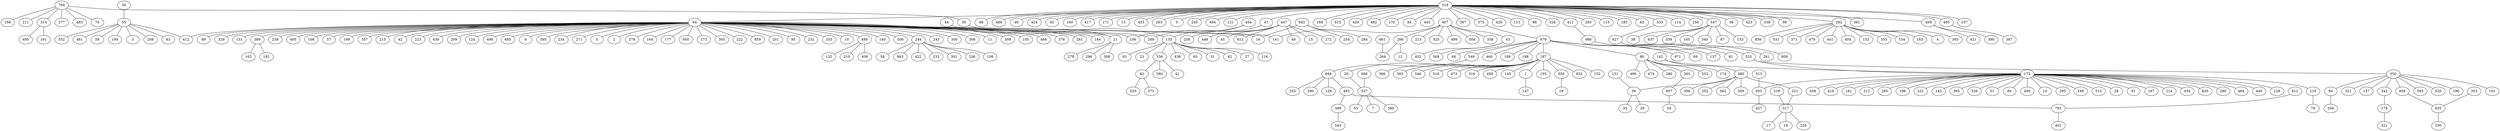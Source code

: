graph {1 [label="318" level=1];
2 [label="547" level=1];
37 [label="114" level=1];
52 [label="256" level=1];
4 [label="282" level=1];
40 [label="36" level=3];
49 [label="423" level=3];
16 [label="338" level=2];
41 [label="96" level=1];
54 [label="47" level=1];
5 [label="361" level=2];
6 [label="409" level=1];
7 [label="485" level=3];
48 [label="107" level=1];
19 [label="48" level=2];
24 [label="486" level=2];
21 [label="40" level=2];
59 [label="424" level=1];
9 [label="82" level=1];
3 [label="64" level=1];
50 [label="160" level=1];
31 [label="417" level=2];
60 [label="171" level=3];
43 [label="13" level=1];
56 [label="455" level=2];
26 [label="263" level=2];
14 [label="5" level=1];
27 [label="245" level=2];
17 [label="494" level=1];
28 [label="121" level=1];
55 [label="169" level=1];
29 [label="615" level=2];
30 [label="420" level=1];
25 [label="482" level=2];
42 [label="170" level=1];
11 [label="84" level=1];
57 [label="443" level=2];
45 [label="375" level=1];
35 [label="367" level=1];
46 [label="411" level=1];
47 [label="426" level=2];
32 [label="113" level=1];
20 [label="86" level=1];
58 [label="326" level=3];
23 [label="333" level=1];
51 [label="283" level=1];
15 [label="115" level=1];
36 [label="183" level=1];
44 [label="83" level=1];
63 [label="165" level=1];
68 [label="340" level=1];
67 [label="87" level=1];
66 [label="133" level=1];
65 [label="38" level=2];
64 [label="437" level=3];
61 [label="339" level=2];
69 [label="679" level=1];
70 [label="187" level=1];
71 [label="80" level=1];
79 [label="971" level=1];
82 [label="69" level=2];
75 [label="137" level=1];
77 [label="81" level=1];
72 [label="533" level=1];
73 [label="68" level=2];
83 [label="549" level=1];
76 [label="460" level=2];
80 [label="189" level=2];
74 [label="188" level=3];
281 [label="142" level=1];
337 [label="172" level=1];
273 [label="480" level=1];
85 [label="764" level=1];
89 [label="483" level=3];
88 [label="74" level=1];
86 [label="168" level=2];
92 [label="211" level=1];
90 [label="314" level=1];
93 [label="30" level=1];
94 [label="377" level=1];
95 [label="135" level=1];
96 [label="336" level=1];
103 [label="438" level=1];
109 [label="65" level=1];
101 [label="31" level=2];
104 [label="62" level=1];
108 [label="27" level=2];
111 [label="116" level=1];
98 [label="93" level=1];
99 [label="23" level=1];
262 [label="932" level=1];
292 [label="490" level=3];
123 [label="350" level=1];
128 [label="320" level=2];
129 [label="180" level=1];
139 [label="191" level=2];
125 [label="94" level=2];
131 [label="342" level=2];
126 [label="351" level=2];
143 [label="157" level=2];
134 [label="936" level=3];
136 [label="593" level=3];
338 [label="513" level=2];
336 [label="655" level=2];
193 [label="243" level=2];
394 [label="393" level=1];
194 [label="11" level=2];
417 [label="44" level=1];
122 [label="21" level=1];
340 [label="219" level=3];
519 [label="458" level=2];
522 [label="419" level=1];
517 [label="181" level=2];
494 [label="212" level=1];
506 [label="285" level=1];
492 [label="166" level=1];
493 [label="231" level=2];
514 [label="143" level=2];
507 [label="365" level=1];
499 [label="526" level=2];
486 [label="51" level=2];
497 [label="60" level=2];
483 [label="450" level=2];
515 [label="14" level=1];
504 [label="295" level=1];
503 [label="249" level=1];
500 [label="515" level=3];
509 [label="28" level=1];
512 [label="61" level=2];
525 [label="167" level=2];
528 [label="214" level=2];
502 [label="434" level=1];
516 [label="820" level=1];
487 [label="280" level=1];
518 [label="464" level=2];
488 [label="440" level=2];
513 [label="128" level=1];
237 [label="309" level=3];
218 [label="105" level=1];
310 [label="151" level=3];
274 [label="39" level=2];
145 [label="92" level=2];
147 [label="560" level=2];
151 [label="41" level=1];
548 [label="56" level=2];
536 [label="55" level=1];
219 [label="466" level=2];
231 [label="376" level=2];
597 [label="390" level=2];
264 [label="152" level=2];
254 [label="1" level=2];
255 [label="550" level=2];
257 [label="366" level=1];
256 [label="363" level=2];
267 [label="546" level=1];
260 [label="518" level=2];
258 [label="473" level=1];
259 [label="316" level=2];
272 [label="459" level=2];
271 [label="145" level=2];
265 [label="20" level=2];
261 [label="155" level=2];
276 [label="509" level=2];
275 [label="356" level=2];
277 [label="221" level=1];
283 [label="252" level=1];
279 [label="362" level=2];
284 [label="474" level=1];
288 [label="286" level=3];
296 [label="303" level=1];
293 [label="253" level=3];
294 [label="174" level=2];
152 [label="489" level=1];
301 [label="408" level=2];
302 [label="132" level=2];
299 [label="210" level=1];
694 [label="986" level=2];
695 [label="261" level=2];
541 [label="194" level=3];
204 [label="140" level=3];
112 [label="694" level=1];
113 [label="129" level=1];
115 [label="255" level=2];
114 [label="290" level=1];
120 [label="493" level=1];
306 [label="29" level=2];
307 [label="35" level=2];
196 [label="506" level=2];
153 [label="244" level=1];
325 [label="301" level=1];
329 [label="236" level=2];
330 [label="158" level=2];
335 [label="58" level=1];
333 [label="963" level=3];
328 [label="422" level=3];
331 [label="233" level=2];
871 [label="612" level=2];
868 [label="791" level=2];
341 [label="79" level=3];
342 [label="454" level=2];
182 [label="106" level=1];
343 [label="258" level=2];
348 [label="373" level=3];
344 [label="520" level=2];
355 [label="447" level=2];
367 [label="15" level=2];
374 [label="272" level=2];
370 [label="448" level=3];
369 [label="45" level=2];
376 [label="812" level=2];
188 [label="269" level=1];
360 [label="46" level=2];
539 [label="3" level=2];
863 [label="807" level=2];
975 [label="54" level=2];
377 [label="627" level=2];
379 [label="809" level=2];
380 [label="642" level=1];
381 [label="254" level=1];
181 [label="16" level=1];
382 [label="284" level=3];
198 [label="300" level=2];
545 [label="208" level=2];
388 [label="856" level=2];
405 [label="531" level=2];
389 [label="371" level=1];
397 [label="478" level=3];
398 [label="441" level=2];
400 [label="404" level=1];
390 [label="153" level=2];
407 [label="355" level=2];
401 [label="154" level=2];
399 [label="163" level=2];
387 [label="4" level=1];
413 [label="308" level=3];
411 [label="278" level=2];
428 [label="296" level=2];
830 [label="368" level=2];
461 [label="537" level=2];
171 [label="306" level=2];
443 [label="179" level=2];
453 [label="321" level=2];
462 [label="407" level=2];
471 [label="358" level=2];
463 [label="266" level=2];
464 [label="43" level=3];
473 [label="213" level=2];
467 [label="525" level=3];
474 [label="499" level=2];
248 [label="141" level=1];
477 [label="504" level=3];
478 [label="147" level=2];
184 [label="281" level=2];
544 [label="63" level=1];
546 [label="552" level=3];
547 [label="481" level=3];
216 [label="412" level=1];
542 [label="59" level=2];
228 [label="184" level=2];
155 [label="89" level=2];
224 [label="329" level=1];
683 [label="661" level=3];
615 [label="264" level=3];
591 [label="206" level=2];
599 [label="421" level=2];
601 [label="387" level=3];
173 [label="131" level=2];
156 [label="389" level=2];
608 [label="182" level=2];
604 [label="162" level=2];
247 [label="238" level=3];
617 [label="12" level=2];
174 [label="405" level=1];
629 [label="399" level=3];
628 [label="543" level=3];
251 [label="108" level=3];
631 [label="569" level=3];
632 [label="452" level=3];
633 [label="19" level=2];
175 [label="57" level=2];
172 [label="199" level=2];
230 [label="357" level=2];
232 [label="215" level=1];
203 [label="42" level=2];
179 [label="223" level=2];
199 [label="430" level=2];
160 [label="209" level=1];
244 [label="124" level=3];
205 [label="498" level=1];
192 [label="685" level=2];
236 [label="6" level=1];
183 [label="395" level=3];
239 [label="234" level=2];
243 [label="271" level=2];
163 [label="0" level=3];
210 [label="2" level=1];
186 [label="379" level=2];
164 [label="164" level=2];
185 [label="177" level=2];
209 [label="950" level=3];
187 [label="173" level=1];
249 [label="305" level=2];
213 [label="222" level=2];
189 [label="859" level=2];
206 [label="201" level=2];
252 [label="95" level=2];
168 [label="232" level=1];
169 [label="103" level=2];
191 [label="10" level=2];
949 [label="7" level=2];
875 [label="380" level=3];
314 [label="218" level=2];
304 [label="317" level=1];
947 [label="161" level=3];
886 [label="353" level=3];
889 [label="935" level=3];
319 [label="226" level=2];
715 [label="53" level=3];
339 [label="427" level=2];
954 [label="495" level=1];
872 [label="401" level=2];
313 [label="17" level=1];
323 [label="18" level=2];
915 [label="100" level=3];
1 -- 2;
1 -- 37;
1 -- 52;
1 -- 4;
1 -- 40;
1 -- 49;
1 -- 16;
1 -- 41;
1 -- 54;
1 -- 5;
1 -- 6;
1 -- 7;
1 -- 48;
1 -- 19;
1 -- 24;
1 -- 21;
1 -- 59;
1 -- 9;
1 -- 3;
1 -- 50;
1 -- 31;
1 -- 60;
1 -- 43;
1 -- 56;
1 -- 26;
1 -- 14;
1 -- 27;
1 -- 17;
1 -- 28;
1 -- 55;
1 -- 29;
1 -- 30;
1 -- 25;
1 -- 42;
1 -- 11;
1 -- 57;
1 -- 45;
1 -- 35;
1 -- 46;
1 -- 47;
1 -- 32;
1 -- 20;
1 -- 58;
1 -- 23;
1 -- 51;
1 -- 15;
1 -- 36;
1 -- 44;
2 -- 63;
2 -- 68;
2 -- 67;
2 -- 66;
2 -- 65;
2 -- 64;
2 -- 61;
4 -- 388;
4 -- 405;
4 -- 389;
4 -- 397;
4 -- 398;
4 -- 400;
4 -- 390;
4 -- 407;
4 -- 401;
4 -- 399;
4 -- 387;
4 -- 394;
54 -- 95;
6 -- 599;
6 -- 597;
7 -- 601;
3 -- 182;
3 -- 188;
3 -- 181;
3 -- 248;
3 -- 216;
3 -- 172;
3 -- 230;
3 -- 232;
3 -- 203;
3 -- 179;
3 -- 199;
3 -- 160;
3 -- 244;
3 -- 205;
3 -- 192;
3 -- 236;
3 -- 183;
3 -- 239;
3 -- 243;
3 -- 163;
3 -- 210;
3 -- 186;
3 -- 164;
3 -- 185;
3 -- 209;
3 -- 187;
3 -- 249;
3 -- 213;
3 -- 189;
3 -- 206;
3 -- 252;
3 -- 168;
3 -- 169;
3 -- 191;
3 -- 193;
3 -- 194;
3 -- 122;
3 -- 237;
3 -- 218;
3 -- 219;
3 -- 231;
3 -- 152;
3 -- 204;
3 -- 196;
3 -- 153;
3 -- 198;
3 -- 171;
3 -- 184;
3 -- 228;
3 -- 155;
3 -- 224;
3 -- 173;
3 -- 156;
3 -- 247;
3 -- 174;
3 -- 251;
3 -- 175;
45 -- 69;
46 -- 694;
23 -- 377;
69 -- 70;
69 -- 71;
69 -- 79;
69 -- 82;
69 -- 75;
69 -- 77;
69 -- 72;
69 -- 73;
69 -- 83;
69 -- 76;
69 -- 80;
69 -- 74;
70 -- 264;
70 -- 254;
70 -- 255;
70 -- 257;
70 -- 256;
70 -- 267;
70 -- 260;
70 -- 258;
70 -- 259;
70 -- 272;
70 -- 271;
70 -- 265;
70 -- 261;
70 -- 262;
71 -- 284;
71 -- 288;
71 -- 296;
71 -- 293;
71 -- 294;
71 -- 292;
72 -- 337;
72 -- 123;
83 -- 112;
281 -- 337;
281 -- 273;
337 -- 336;
337 -- 340;
337 -- 519;
337 -- 522;
337 -- 517;
337 -- 494;
337 -- 506;
337 -- 492;
337 -- 493;
337 -- 514;
337 -- 507;
337 -- 499;
337 -- 486;
337 -- 497;
337 -- 483;
337 -- 515;
337 -- 504;
337 -- 503;
337 -- 500;
337 -- 509;
337 -- 512;
337 -- 525;
337 -- 528;
337 -- 502;
337 -- 516;
337 -- 487;
337 -- 518;
337 -- 488;
337 -- 513;
273 -- 274;
273 -- 276;
273 -- 275;
273 -- 277;
273 -- 283;
273 -- 279;
85 -- 89;
85 -- 88;
85 -- 86;
85 -- 92;
85 -- 90;
85 -- 93;
85 -- 94;
90 -- 954;
90 -- 947;
93 -- 95;
95 -- 96;
95 -- 103;
95 -- 109;
95 -- 101;
95 -- 104;
95 -- 108;
95 -- 111;
95 -- 98;
95 -- 99;
96 -- 145;
96 -- 147;
96 -- 151;
123 -- 128;
123 -- 129;
123 -- 139;
123 -- 125;
123 -- 131;
123 -- 126;
123 -- 143;
123 -- 134;
123 -- 136;
125 -- 591;
131 -- 443;
134 -- 889;
338 -- 336;
336 -- 339;
417 -- 122;
122 -- 413;
122 -- 411;
122 -- 428;
340 -- 341;
310 -- 274;
274 -- 306;
274 -- 307;
145 -- 348;
145 -- 344;
548 -- 536;
536 -- 544;
536 -- 546;
536 -- 547;
536 -- 216;
536 -- 542;
536 -- 541;
536 -- 539;
536 -- 545;
254 -- 478;
255 -- 633;
265 -- 461;
277 -- 304;
296 -- 863;
152 -- 301;
152 -- 302;
152 -- 299;
694 -- 695;
112 -- 113;
112 -- 115;
112 -- 114;
112 -- 120;
120 -- 868;
120 -- 629;
153 -- 325;
153 -- 329;
153 -- 330;
153 -- 335;
153 -- 333;
153 -- 328;
153 -- 331;
871 -- 868;
868 -- 872;
342 -- 182;
342 -- 343;
355 -- 367;
355 -- 374;
355 -- 370;
355 -- 369;
355 -- 376;
355 -- 188;
355 -- 360;
863 -- 975;
377 -- 379;
380 -- 381;
380 -- 181;
380 -- 382;
830 -- 461;
461 -- 949;
461 -- 875;
461 -- 715;
443 -- 453;
462 -- 471;
462 -- 463;
462 -- 464;
462 -- 473;
462 -- 467;
462 -- 474;
462 -- 248;
462 -- 477;
463 -- 615;
463 -- 617;
464 -- 631;
464 -- 632;
683 -- 615;
156 -- 608;
156 -- 604;
629 -- 628;
314 -- 304;
304 -- 313;
304 -- 323;
304 -- 319;
886 -- 889;
889 -- 915;
}